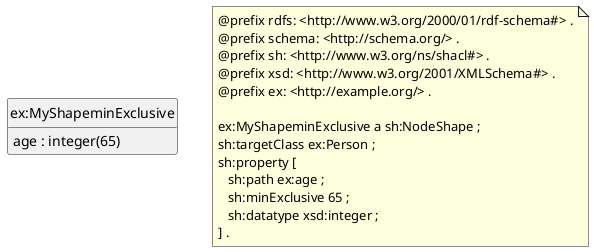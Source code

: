 @startuml
class "ex:MyShapeminExclusive" 
"ex:MyShapeminExclusive" : age : integer(65)

note as N1
@prefix rdfs: <http://www.w3.org/2000/01/rdf-schema#> .
@prefix schema: <http://schema.org/> .
@prefix sh: <http://www.w3.org/ns/shacl#> .
@prefix xsd: <http://www.w3.org/2001/XMLSchema#> .
@prefix ex: <http://example.org/> .

ex:MyShapeminExclusive a sh:NodeShape ;
sh:targetClass ex:Person ;
sh:property [
   sh:path ex:age ;
   sh:minExclusive 65 ;
   sh:datatype xsd:integer ;
] .
end note

hide circle
hide empty members
@enduml

====================================

@startuml
class "ex:MyShapeminExclusive" 
"ex:MyShapeminExclusive" : age : integer
"ex:MyShapeminExclusive" : +minExclusive(int)

note as N1
@prefix rdfs: <http://www.w3.org/2000/01/rdf-schema#> .
@prefix schema: <http://schema.org/> .
@prefix sh: <http://www.w3.org/ns/shacl#> .
@prefix xsd: <http://www.w3.org/2001/XMLSchema#> .
@prefix ex: <http://example.org/> .

ex:MyShapeminExclusive a sh:NodeShape ;
sh:targetClass ex:Person ;
sh:property [
   sh:path ex:age ;
   sh:minExclusive 65 ;
   sh:datatype xsd:integer ;
] .
end note

hide circle
hide empty members
@enduml